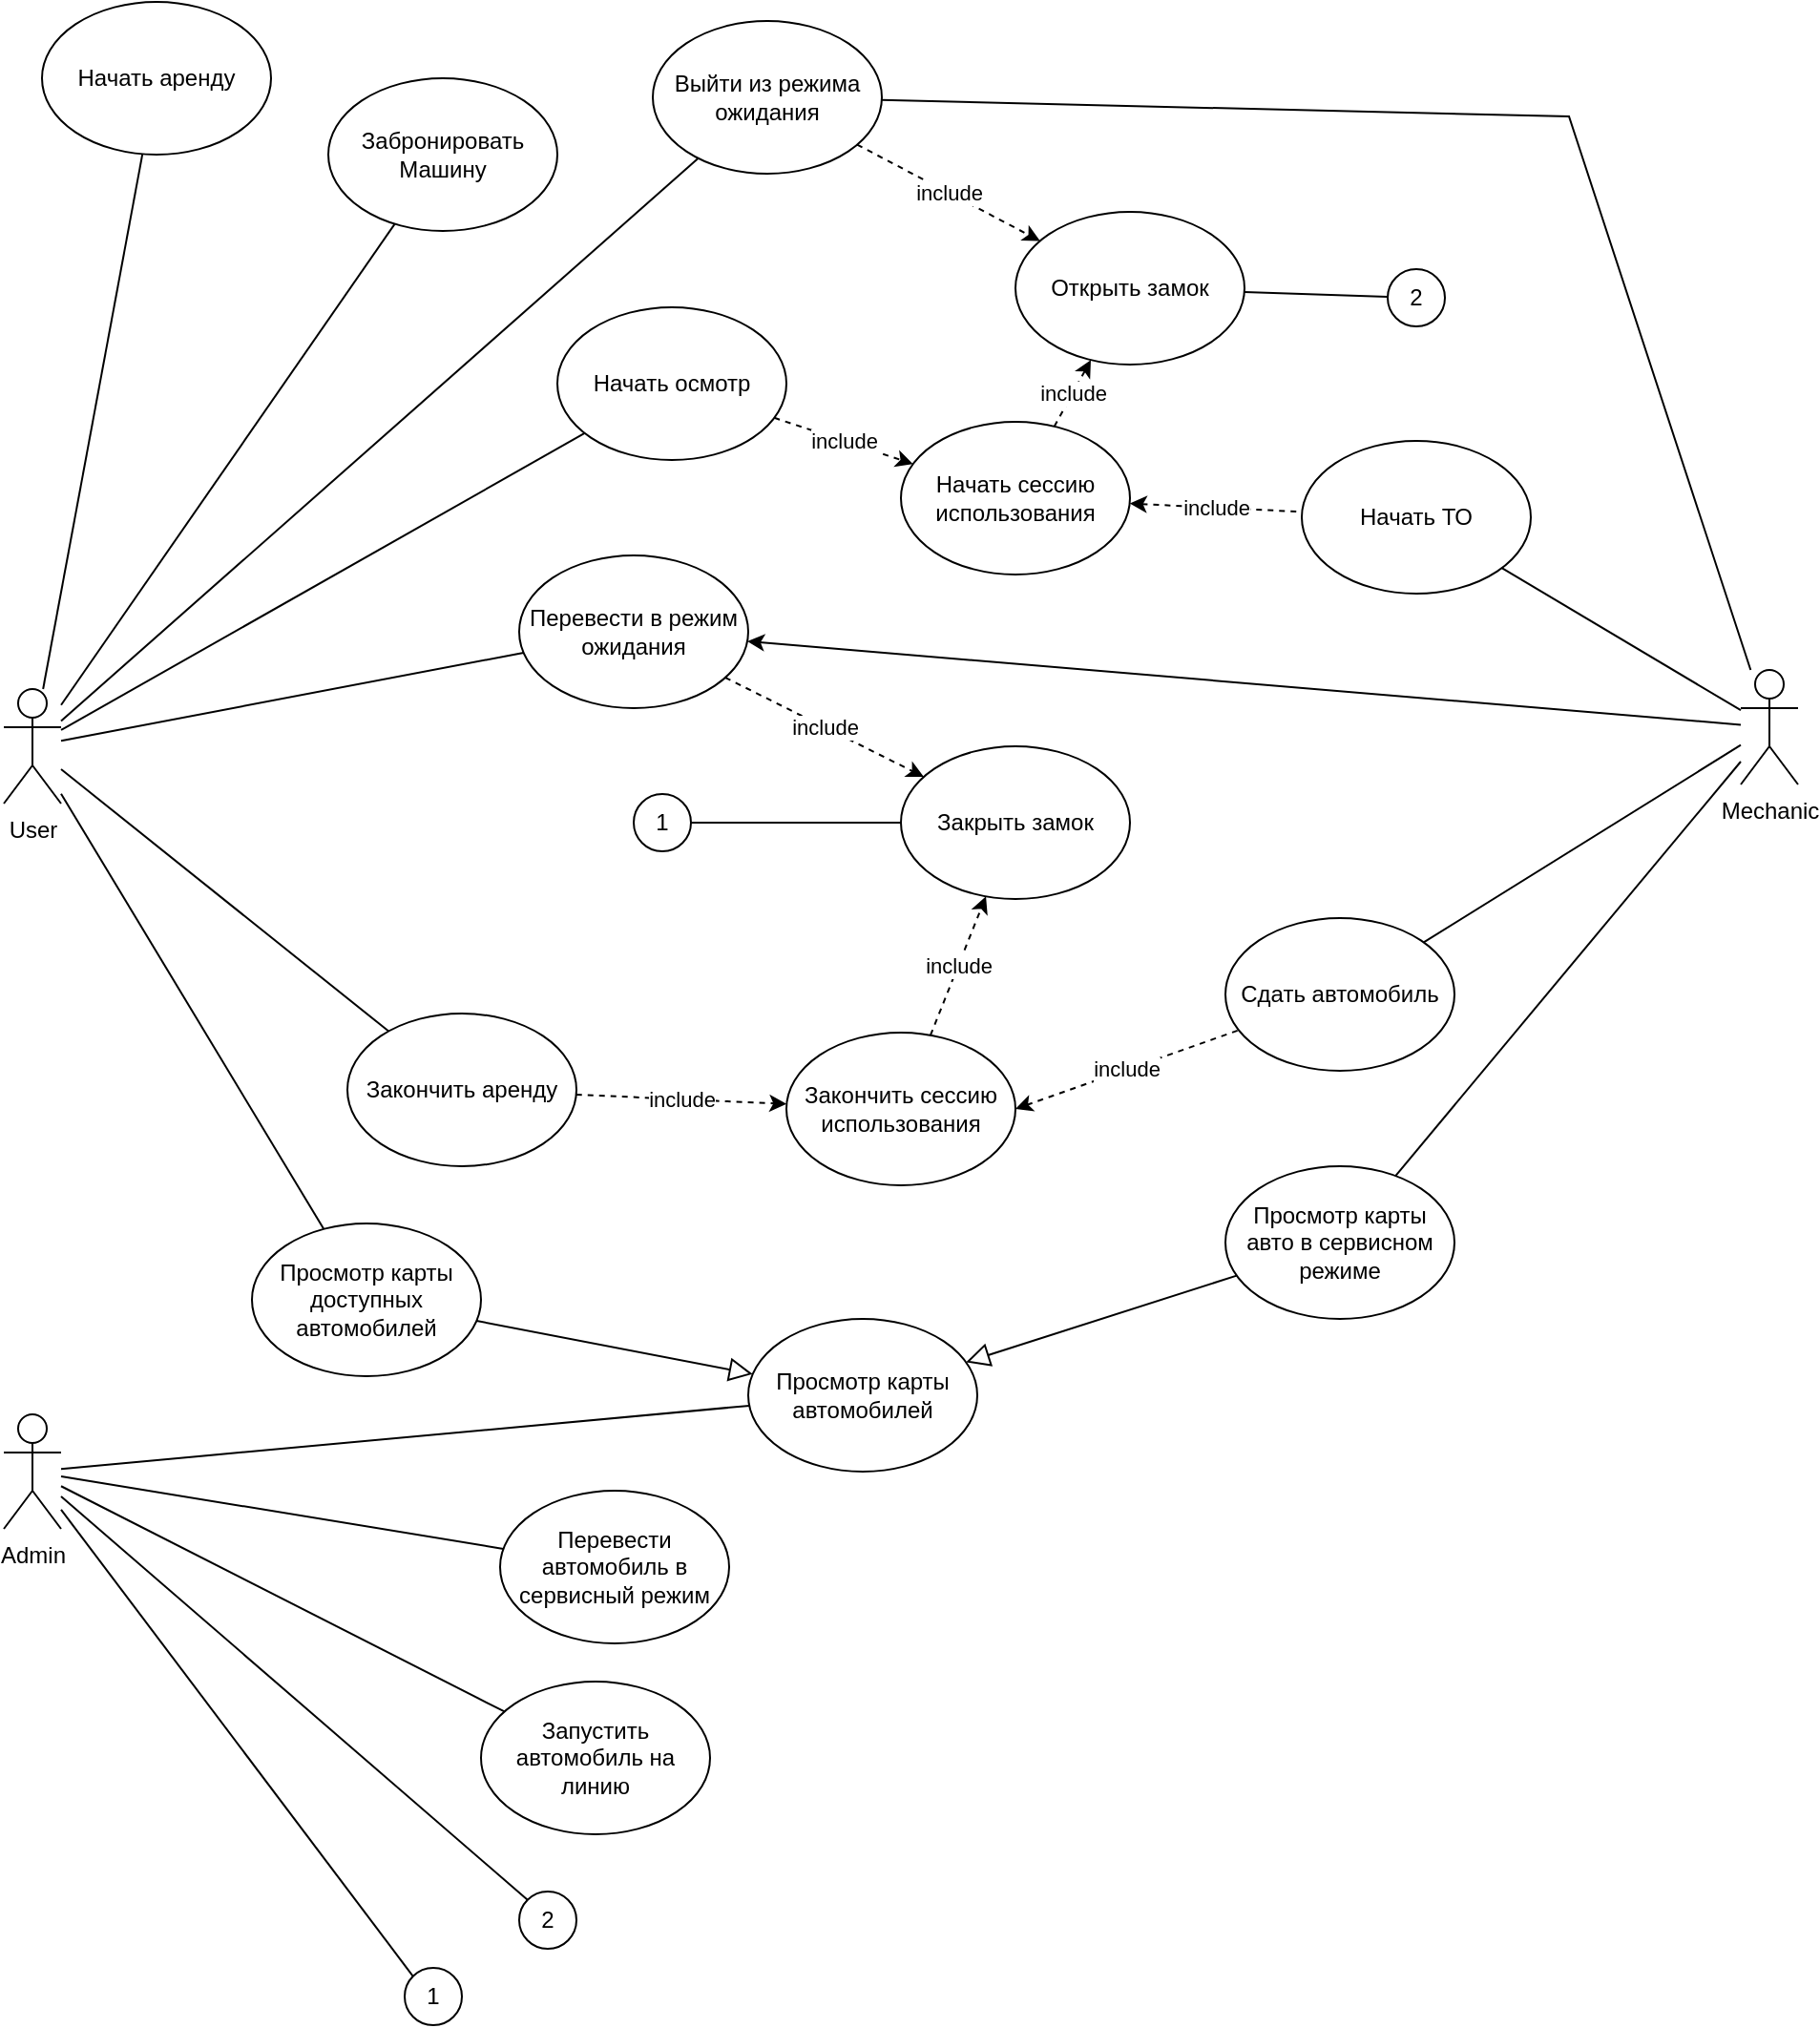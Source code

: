 <mxfile version="22.0.4" type="github">
  <diagram name="Страница — 1" id="g3UVZSWfN8OI7AbEZ13V">
    <mxGraphModel dx="1235" dy="628" grid="1" gridSize="10" guides="1" tooltips="1" connect="1" arrows="1" fold="1" page="0" pageScale="1" pageWidth="2339" pageHeight="3300" math="0" shadow="0">
      <root>
        <mxCell id="0" />
        <mxCell id="1" parent="0" />
        <mxCell id="lNPVLpEEofSU8LIJ9ZFC-8" style="rounded=0;orthogonalLoop=1;jettySize=auto;html=1;endArrow=none;endFill=0;" edge="1" parent="1" source="lNPVLpEEofSU8LIJ9ZFC-2" target="lNPVLpEEofSU8LIJ9ZFC-7">
          <mxGeometry relative="1" as="geometry" />
        </mxCell>
        <mxCell id="lNPVLpEEofSU8LIJ9ZFC-10" style="rounded=0;orthogonalLoop=1;jettySize=auto;html=1;endArrow=none;endFill=0;" edge="1" parent="1" source="lNPVLpEEofSU8LIJ9ZFC-2" target="lNPVLpEEofSU8LIJ9ZFC-9">
          <mxGeometry relative="1" as="geometry" />
        </mxCell>
        <mxCell id="lNPVLpEEofSU8LIJ9ZFC-29" style="rounded=0;orthogonalLoop=1;jettySize=auto;html=1;endArrow=none;endFill=0;" edge="1" parent="1" source="lNPVLpEEofSU8LIJ9ZFC-2" target="lNPVLpEEofSU8LIJ9ZFC-28">
          <mxGeometry relative="1" as="geometry" />
        </mxCell>
        <mxCell id="lNPVLpEEofSU8LIJ9ZFC-38" style="rounded=0;orthogonalLoop=1;jettySize=auto;html=1;endArrow=none;endFill=0;" edge="1" parent="1" source="lNPVLpEEofSU8LIJ9ZFC-2" target="lNPVLpEEofSU8LIJ9ZFC-36">
          <mxGeometry relative="1" as="geometry" />
        </mxCell>
        <mxCell id="lNPVLpEEofSU8LIJ9ZFC-39" style="rounded=0;orthogonalLoop=1;jettySize=auto;html=1;endArrow=none;endFill=0;" edge="1" parent="1" source="lNPVLpEEofSU8LIJ9ZFC-2" target="lNPVLpEEofSU8LIJ9ZFC-37">
          <mxGeometry relative="1" as="geometry" />
        </mxCell>
        <mxCell id="lNPVLpEEofSU8LIJ9ZFC-43" style="rounded=0;orthogonalLoop=1;jettySize=auto;html=1;endArrow=none;endFill=0;" edge="1" parent="1" source="lNPVLpEEofSU8LIJ9ZFC-2" target="lNPVLpEEofSU8LIJ9ZFC-41">
          <mxGeometry relative="1" as="geometry" />
        </mxCell>
        <mxCell id="lNPVLpEEofSU8LIJ9ZFC-46" style="rounded=0;orthogonalLoop=1;jettySize=auto;html=1;endArrow=none;endFill=0;" edge="1" parent="1" source="lNPVLpEEofSU8LIJ9ZFC-2" target="lNPVLpEEofSU8LIJ9ZFC-40">
          <mxGeometry relative="1" as="geometry" />
        </mxCell>
        <mxCell id="lNPVLpEEofSU8LIJ9ZFC-2" value="User" style="shape=umlActor;verticalLabelPosition=bottom;verticalAlign=top;html=1;outlineConnect=0;" vertex="1" parent="1">
          <mxGeometry x="160" y="390" width="30" height="60" as="geometry" />
        </mxCell>
        <mxCell id="lNPVLpEEofSU8LIJ9ZFC-26" style="rounded=0;orthogonalLoop=1;jettySize=auto;html=1;endArrow=none;endFill=0;" edge="1" parent="1" source="lNPVLpEEofSU8LIJ9ZFC-5" target="lNPVLpEEofSU8LIJ9ZFC-22">
          <mxGeometry relative="1" as="geometry" />
        </mxCell>
        <mxCell id="lNPVLpEEofSU8LIJ9ZFC-32" style="rounded=0;orthogonalLoop=1;jettySize=auto;html=1;startArrow=none;startFill=0;endArrow=none;endFill=0;" edge="1" parent="1" source="lNPVLpEEofSU8LIJ9ZFC-5" target="lNPVLpEEofSU8LIJ9ZFC-31">
          <mxGeometry relative="1" as="geometry" />
        </mxCell>
        <mxCell id="lNPVLpEEofSU8LIJ9ZFC-35" style="rounded=0;orthogonalLoop=1;jettySize=auto;html=1;endArrow=none;endFill=0;" edge="1" parent="1" source="lNPVLpEEofSU8LIJ9ZFC-5" target="lNPVLpEEofSU8LIJ9ZFC-34">
          <mxGeometry relative="1" as="geometry" />
        </mxCell>
        <mxCell id="lNPVLpEEofSU8LIJ9ZFC-61" style="rounded=0;orthogonalLoop=1;jettySize=auto;html=1;entryX=0;entryY=0;entryDx=0;entryDy=0;endArrow=none;endFill=0;" edge="1" parent="1" source="lNPVLpEEofSU8LIJ9ZFC-5" target="lNPVLpEEofSU8LIJ9ZFC-62">
          <mxGeometry relative="1" as="geometry">
            <mxPoint x="380" y="870" as="targetPoint" />
          </mxGeometry>
        </mxCell>
        <mxCell id="lNPVLpEEofSU8LIJ9ZFC-64" style="rounded=0;orthogonalLoop=1;jettySize=auto;html=1;entryX=0;entryY=0;entryDx=0;entryDy=0;endArrow=none;endFill=0;" edge="1" parent="1" source="lNPVLpEEofSU8LIJ9ZFC-5" target="lNPVLpEEofSU8LIJ9ZFC-63">
          <mxGeometry relative="1" as="geometry" />
        </mxCell>
        <mxCell id="lNPVLpEEofSU8LIJ9ZFC-5" value="Admin" style="shape=umlActor;verticalLabelPosition=bottom;verticalAlign=top;html=1;outlineConnect=0;" vertex="1" parent="1">
          <mxGeometry x="160" y="770" width="30" height="60" as="geometry" />
        </mxCell>
        <mxCell id="lNPVLpEEofSU8LIJ9ZFC-47" style="rounded=0;orthogonalLoop=1;jettySize=auto;html=1;" edge="1" parent="1" source="lNPVLpEEofSU8LIJ9ZFC-6" target="lNPVLpEEofSU8LIJ9ZFC-40">
          <mxGeometry relative="1" as="geometry" />
        </mxCell>
        <mxCell id="lNPVLpEEofSU8LIJ9ZFC-48" style="rounded=0;orthogonalLoop=1;jettySize=auto;html=1;endArrow=none;endFill=0;" edge="1" parent="1" source="lNPVLpEEofSU8LIJ9ZFC-6" target="lNPVLpEEofSU8LIJ9ZFC-41">
          <mxGeometry relative="1" as="geometry">
            <Array as="points">
              <mxPoint x="980" y="90" />
            </Array>
          </mxGeometry>
        </mxCell>
        <mxCell id="lNPVLpEEofSU8LIJ9ZFC-6" value="Mechanic" style="shape=umlActor;verticalLabelPosition=bottom;verticalAlign=top;html=1;outlineConnect=0;" vertex="1" parent="1">
          <mxGeometry x="1070" y="380" width="30" height="60" as="geometry" />
        </mxCell>
        <mxCell id="lNPVLpEEofSU8LIJ9ZFC-16" value="include" style="rounded=0;orthogonalLoop=1;jettySize=auto;html=1;endArrow=classic;endFill=1;startArrow=none;startFill=0;dashed=1;" edge="1" parent="1" source="lNPVLpEEofSU8LIJ9ZFC-36" target="lNPVLpEEofSU8LIJ9ZFC-11">
          <mxGeometry relative="1" as="geometry" />
        </mxCell>
        <mxCell id="lNPVLpEEofSU8LIJ9ZFC-7" value="Забронировать&lt;br&gt;Машину" style="ellipse;whiteSpace=wrap;html=1;" vertex="1" parent="1">
          <mxGeometry x="330" y="70" width="120" height="80" as="geometry" />
        </mxCell>
        <mxCell id="lNPVLpEEofSU8LIJ9ZFC-19" value="include" style="rounded=0;orthogonalLoop=1;jettySize=auto;html=1;endArrow=classic;endFill=1;startArrow=none;startFill=0;dashed=1;" edge="1" parent="1" source="lNPVLpEEofSU8LIJ9ZFC-9" target="lNPVLpEEofSU8LIJ9ZFC-12">
          <mxGeometry relative="1" as="geometry" />
        </mxCell>
        <mxCell id="lNPVLpEEofSU8LIJ9ZFC-56" value="include" style="rounded=0;orthogonalLoop=1;jettySize=auto;html=1;dashed=1;" edge="1" parent="1" source="lNPVLpEEofSU8LIJ9ZFC-12" target="lNPVLpEEofSU8LIJ9ZFC-50">
          <mxGeometry relative="1" as="geometry" />
        </mxCell>
        <mxCell id="lNPVLpEEofSU8LIJ9ZFC-9" value="Закончить аренду" style="ellipse;whiteSpace=wrap;html=1;" vertex="1" parent="1">
          <mxGeometry x="340" y="560" width="120" height="80" as="geometry" />
        </mxCell>
        <mxCell id="lNPVLpEEofSU8LIJ9ZFC-17" value="include" style="rounded=0;orthogonalLoop=1;jettySize=auto;html=1;endArrow=none;endFill=0;dashed=1;startArrow=classic;startFill=1;" edge="1" parent="1" source="lNPVLpEEofSU8LIJ9ZFC-11" target="lNPVLpEEofSU8LIJ9ZFC-13">
          <mxGeometry relative="1" as="geometry" />
        </mxCell>
        <mxCell id="lNPVLpEEofSU8LIJ9ZFC-69" value="include" style="rounded=0;orthogonalLoop=1;jettySize=auto;html=1;dashed=1;" edge="1" parent="1" source="lNPVLpEEofSU8LIJ9ZFC-11" target="lNPVLpEEofSU8LIJ9ZFC-49">
          <mxGeometry relative="1" as="geometry" />
        </mxCell>
        <mxCell id="lNPVLpEEofSU8LIJ9ZFC-11" value="Начать сессию использования" style="ellipse;whiteSpace=wrap;html=1;" vertex="1" parent="1">
          <mxGeometry x="630" y="250" width="120" height="80" as="geometry" />
        </mxCell>
        <mxCell id="lNPVLpEEofSU8LIJ9ZFC-18" value="include" style="rounded=0;orthogonalLoop=1;jettySize=auto;html=1;exitX=1;exitY=0.5;exitDx=0;exitDy=0;endArrow=none;endFill=0;dashed=1;startArrow=classic;startFill=1;" edge="1" parent="1" source="lNPVLpEEofSU8LIJ9ZFC-12" target="lNPVLpEEofSU8LIJ9ZFC-14">
          <mxGeometry relative="1" as="geometry" />
        </mxCell>
        <mxCell id="lNPVLpEEofSU8LIJ9ZFC-12" value="Закончить сессию использования" style="ellipse;whiteSpace=wrap;html=1;" vertex="1" parent="1">
          <mxGeometry x="570" y="570" width="120" height="80" as="geometry" />
        </mxCell>
        <mxCell id="lNPVLpEEofSU8LIJ9ZFC-20" style="rounded=0;orthogonalLoop=1;jettySize=auto;html=1;endArrow=none;endFill=0;" edge="1" parent="1" source="lNPVLpEEofSU8LIJ9ZFC-13" target="lNPVLpEEofSU8LIJ9ZFC-6">
          <mxGeometry relative="1" as="geometry" />
        </mxCell>
        <mxCell id="lNPVLpEEofSU8LIJ9ZFC-13" value="Начать ТО" style="ellipse;whiteSpace=wrap;html=1;" vertex="1" parent="1">
          <mxGeometry x="840" y="260" width="120" height="80" as="geometry" />
        </mxCell>
        <mxCell id="lNPVLpEEofSU8LIJ9ZFC-21" style="rounded=0;orthogonalLoop=1;jettySize=auto;html=1;endArrow=none;endFill=0;" edge="1" parent="1" source="lNPVLpEEofSU8LIJ9ZFC-14" target="lNPVLpEEofSU8LIJ9ZFC-6">
          <mxGeometry relative="1" as="geometry" />
        </mxCell>
        <mxCell id="lNPVLpEEofSU8LIJ9ZFC-14" value="Сдать автомобиль" style="ellipse;whiteSpace=wrap;html=1;" vertex="1" parent="1">
          <mxGeometry x="800" y="510" width="120" height="80" as="geometry" />
        </mxCell>
        <mxCell id="lNPVLpEEofSU8LIJ9ZFC-22" value="Просмотр карты автомобилей" style="ellipse;whiteSpace=wrap;html=1;" vertex="1" parent="1">
          <mxGeometry x="550" y="720" width="120" height="80" as="geometry" />
        </mxCell>
        <mxCell id="lNPVLpEEofSU8LIJ9ZFC-24" style="rounded=0;orthogonalLoop=1;jettySize=auto;html=1;endArrow=block;endFill=0;endSize=10;" edge="1" parent="1" source="lNPVLpEEofSU8LIJ9ZFC-23" target="lNPVLpEEofSU8LIJ9ZFC-22">
          <mxGeometry relative="1" as="geometry" />
        </mxCell>
        <mxCell id="lNPVLpEEofSU8LIJ9ZFC-25" style="rounded=0;orthogonalLoop=1;jettySize=auto;html=1;endArrow=none;endFill=0;" edge="1" parent="1" source="lNPVLpEEofSU8LIJ9ZFC-23" target="lNPVLpEEofSU8LIJ9ZFC-6">
          <mxGeometry relative="1" as="geometry" />
        </mxCell>
        <mxCell id="lNPVLpEEofSU8LIJ9ZFC-23" value="Просмотр карты авто в сервисном режиме" style="ellipse;whiteSpace=wrap;html=1;" vertex="1" parent="1">
          <mxGeometry x="800" y="640" width="120" height="80" as="geometry" />
        </mxCell>
        <mxCell id="lNPVLpEEofSU8LIJ9ZFC-27" style="rounded=0;orthogonalLoop=1;jettySize=auto;html=1;endArrow=block;endFill=0;endSize=10;" edge="1" parent="1" source="lNPVLpEEofSU8LIJ9ZFC-28" target="lNPVLpEEofSU8LIJ9ZFC-22">
          <mxGeometry relative="1" as="geometry">
            <mxPoint x="330" y="713" as="targetPoint" />
          </mxGeometry>
        </mxCell>
        <mxCell id="lNPVLpEEofSU8LIJ9ZFC-28" value="Просмотр карты доступных автомобилей" style="ellipse;whiteSpace=wrap;html=1;" vertex="1" parent="1">
          <mxGeometry x="290" y="670" width="120" height="80" as="geometry" />
        </mxCell>
        <mxCell id="lNPVLpEEofSU8LIJ9ZFC-31" value="Перевести автомобиль в сервисный режим" style="ellipse;whiteSpace=wrap;html=1;" vertex="1" parent="1">
          <mxGeometry x="420" y="810" width="120" height="80" as="geometry" />
        </mxCell>
        <mxCell id="lNPVLpEEofSU8LIJ9ZFC-34" value="Запустить автомобиль на линию" style="ellipse;whiteSpace=wrap;html=1;" vertex="1" parent="1">
          <mxGeometry x="410" y="910" width="120" height="80" as="geometry" />
        </mxCell>
        <mxCell id="lNPVLpEEofSU8LIJ9ZFC-36" value="Начать осмотр" style="ellipse;whiteSpace=wrap;html=1;" vertex="1" parent="1">
          <mxGeometry x="450" y="190" width="120" height="80" as="geometry" />
        </mxCell>
        <mxCell id="lNPVLpEEofSU8LIJ9ZFC-37" value="Начать аренду" style="ellipse;whiteSpace=wrap;html=1;" vertex="1" parent="1">
          <mxGeometry x="180" y="30" width="120" height="80" as="geometry" />
        </mxCell>
        <mxCell id="lNPVLpEEofSU8LIJ9ZFC-54" value="include" style="rounded=0;orthogonalLoop=1;jettySize=auto;html=1;dashed=1;" edge="1" parent="1" source="lNPVLpEEofSU8LIJ9ZFC-40" target="lNPVLpEEofSU8LIJ9ZFC-50">
          <mxGeometry relative="1" as="geometry" />
        </mxCell>
        <mxCell id="lNPVLpEEofSU8LIJ9ZFC-40" value="Перевести в режим ожидания" style="ellipse;whiteSpace=wrap;html=1;" vertex="1" parent="1">
          <mxGeometry x="430" y="320" width="120" height="80" as="geometry" />
        </mxCell>
        <mxCell id="lNPVLpEEofSU8LIJ9ZFC-53" value="include" style="rounded=0;orthogonalLoop=1;jettySize=auto;html=1;dashed=1;" edge="1" parent="1" source="lNPVLpEEofSU8LIJ9ZFC-41" target="lNPVLpEEofSU8LIJ9ZFC-49">
          <mxGeometry relative="1" as="geometry" />
        </mxCell>
        <mxCell id="lNPVLpEEofSU8LIJ9ZFC-41" value="Выйти из режима ожидания" style="ellipse;whiteSpace=wrap;html=1;" vertex="1" parent="1">
          <mxGeometry x="500" y="40" width="120" height="80" as="geometry" />
        </mxCell>
        <mxCell id="lNPVLpEEofSU8LIJ9ZFC-49" value="Открыть замок" style="ellipse;whiteSpace=wrap;html=1;" vertex="1" parent="1">
          <mxGeometry x="690" y="140" width="120" height="80" as="geometry" />
        </mxCell>
        <mxCell id="lNPVLpEEofSU8LIJ9ZFC-50" value="Закрыть замок" style="ellipse;whiteSpace=wrap;html=1;" vertex="1" parent="1">
          <mxGeometry x="630" y="420" width="120" height="80" as="geometry" />
        </mxCell>
        <mxCell id="lNPVLpEEofSU8LIJ9ZFC-60" style="rounded=0;orthogonalLoop=1;jettySize=auto;html=1;endArrow=none;endFill=0;" edge="1" parent="1" source="lNPVLpEEofSU8LIJ9ZFC-58" target="lNPVLpEEofSU8LIJ9ZFC-50">
          <mxGeometry relative="1" as="geometry" />
        </mxCell>
        <mxCell id="lNPVLpEEofSU8LIJ9ZFC-58" value="1" style="ellipse;whiteSpace=wrap;html=1;aspect=fixed;" vertex="1" parent="1">
          <mxGeometry x="490" y="445" width="30" height="30" as="geometry" />
        </mxCell>
        <mxCell id="lNPVLpEEofSU8LIJ9ZFC-62" value="1" style="ellipse;whiteSpace=wrap;html=1;aspect=fixed;" vertex="1" parent="1">
          <mxGeometry x="370" y="1060" width="30" height="30" as="geometry" />
        </mxCell>
        <mxCell id="lNPVLpEEofSU8LIJ9ZFC-63" value="2" style="ellipse;whiteSpace=wrap;html=1;aspect=fixed;" vertex="1" parent="1">
          <mxGeometry x="430" y="1020" width="30" height="30" as="geometry" />
        </mxCell>
        <mxCell id="lNPVLpEEofSU8LIJ9ZFC-66" style="rounded=0;orthogonalLoop=1;jettySize=auto;html=1;endArrow=none;endFill=0;" edge="1" parent="1" source="lNPVLpEEofSU8LIJ9ZFC-65" target="lNPVLpEEofSU8LIJ9ZFC-49">
          <mxGeometry relative="1" as="geometry" />
        </mxCell>
        <mxCell id="lNPVLpEEofSU8LIJ9ZFC-65" value="2" style="ellipse;whiteSpace=wrap;html=1;aspect=fixed;" vertex="1" parent="1">
          <mxGeometry x="885" y="170" width="30" height="30" as="geometry" />
        </mxCell>
      </root>
    </mxGraphModel>
  </diagram>
</mxfile>
